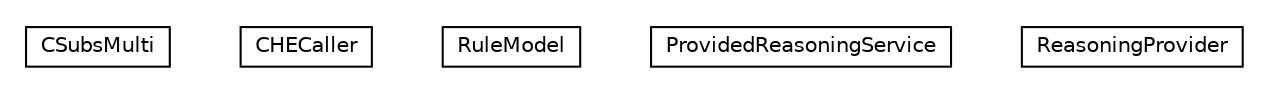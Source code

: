 #!/usr/local/bin/dot
#
# Class diagram 
# Generated by UMLGraph version R5_6-24-gf6e263 (http://www.umlgraph.org/)
#

digraph G {
	edge [fontname="Helvetica",fontsize=10,labelfontname="Helvetica",labelfontsize=10];
	node [fontname="Helvetica",fontsize=10,shape=plaintext];
	nodesep=0.25;
	ranksep=0.5;
	// org.universAAL.context.reasoner.CSubsMulti
	c677152 [label=<<table title="org.universAAL.context.reasoner.CSubsMulti" border="0" cellborder="1" cellspacing="0" cellpadding="2" port="p" href="./CSubsMulti.html">
		<tr><td><table border="0" cellspacing="0" cellpadding="1">
<tr><td align="center" balign="center"> CSubsMulti </td></tr>
		</table></td></tr>
		</table>>, URL="./CSubsMulti.html", fontname="Helvetica", fontcolor="black", fontsize=10.0];
	// org.universAAL.context.reasoner.CHECaller
	c677153 [label=<<table title="org.universAAL.context.reasoner.CHECaller" border="0" cellborder="1" cellspacing="0" cellpadding="2" port="p" href="./CHECaller.html">
		<tr><td><table border="0" cellspacing="0" cellpadding="1">
<tr><td align="center" balign="center"> CHECaller </td></tr>
		</table></td></tr>
		</table>>, URL="./CHECaller.html", fontname="Helvetica", fontcolor="black", fontsize=10.0];
	// org.universAAL.context.reasoner.RuleModel
	c677154 [label=<<table title="org.universAAL.context.reasoner.RuleModel" border="0" cellborder="1" cellspacing="0" cellpadding="2" port="p" href="./RuleModel.html">
		<tr><td><table border="0" cellspacing="0" cellpadding="1">
<tr><td align="center" balign="center"> RuleModel </td></tr>
		</table></td></tr>
		</table>>, URL="./RuleModel.html", fontname="Helvetica", fontcolor="black", fontsize=10.0];
	// org.universAAL.context.reasoner.ProvidedReasoningService
	c677155 [label=<<table title="org.universAAL.context.reasoner.ProvidedReasoningService" border="0" cellborder="1" cellspacing="0" cellpadding="2" port="p" href="./ProvidedReasoningService.html">
		<tr><td><table border="0" cellspacing="0" cellpadding="1">
<tr><td align="center" balign="center"> ProvidedReasoningService </td></tr>
		</table></td></tr>
		</table>>, URL="./ProvidedReasoningService.html", fontname="Helvetica", fontcolor="black", fontsize=10.0];
	// org.universAAL.context.reasoner.ReasoningProvider
	c677156 [label=<<table title="org.universAAL.context.reasoner.ReasoningProvider" border="0" cellborder="1" cellspacing="0" cellpadding="2" port="p" href="./ReasoningProvider.html">
		<tr><td><table border="0" cellspacing="0" cellpadding="1">
<tr><td align="center" balign="center"> ReasoningProvider </td></tr>
		</table></td></tr>
		</table>>, URL="./ReasoningProvider.html", fontname="Helvetica", fontcolor="black", fontsize=10.0];
}

